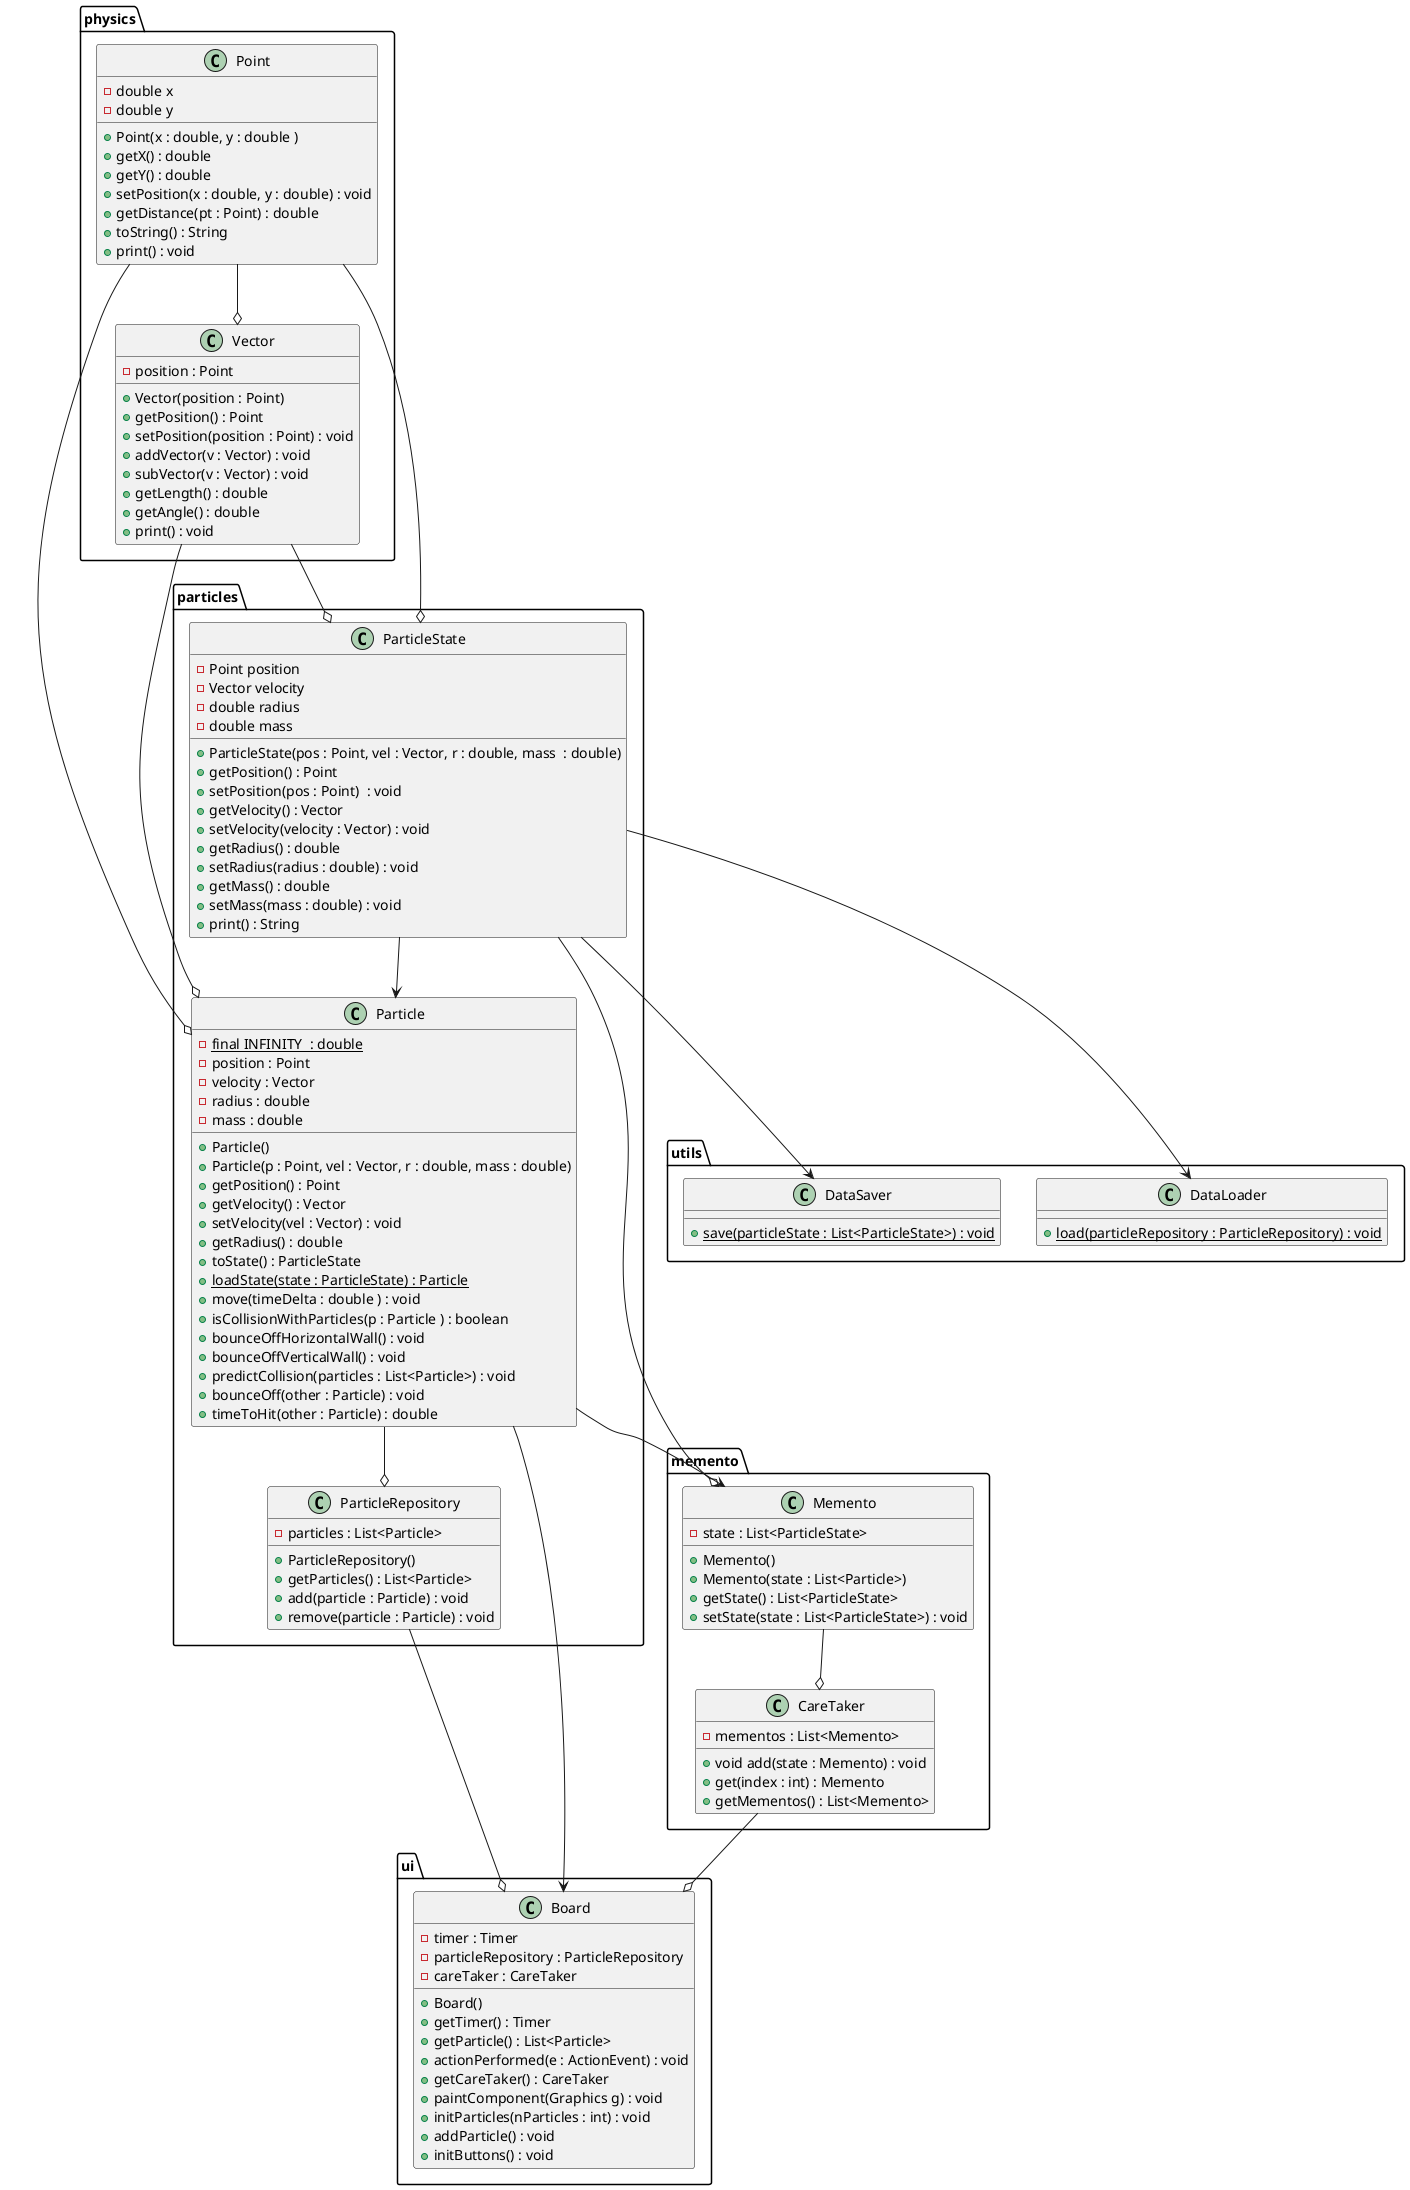 @startuml
package "memento"{
class CareTaker {
    - mementos : List<Memento>

    + void add(state : Memento) : void
    + get(index : int) : Memento
    + getMementos() : List<Memento>
    }

class Memento {
    - state : List<ParticleState>

    + Memento()
    + Memento(state : List<Particle>)
    + getState() : List<ParticleState>
    + setState(state : List<ParticleState>) : void
    }

}

package "particles"{
class Particle {
    - {static} final INFINITY  : double
    - position : Point
    - velocity : Vector
    - radius : double
    - mass : double

    + Particle()
    + Particle(p : Point, vel : Vector, r : double, mass : double)
    + getPosition() : Point
    + getVelocity() : Vector
    + setVelocity(vel : Vector) : void
    + getRadius() : double
    + toState() : ParticleState
    + {static} loadState(state : ParticleState) : Particle
    + move(timeDelta : double ) : void
    + isCollisionWithParticles(p : Particle ) : boolean
    + bounceOffHorizontalWall() : void
    + bounceOffVerticalWall() : void
    + predictCollision(particles : List<Particle>) : void
    + bounceOff(other : Particle) : void
    + timeToHit(other : Particle) : double
    }

class ParticleRepository {
    - particles : List<Particle>
    + ParticleRepository()
    + getParticles() : List<Particle>
    + add(particle : Particle) : void
    + remove(particle : Particle) : void
    }
class ParticleState {
        - Point position
        - Vector velocity
        - double radius
        - double mass
        + ParticleState(pos : Point, vel : Vector, r : double, mass  : double)
        + getPosition() : Point
        + setPosition(pos : Point)  : void
        + getVelocity() : Vector
        + setVelocity(velocity : Vector) : void
        + getRadius() : double
        + setRadius(radius : double) : void
        + getMass() : double
        + setMass(mass : double) : void
        + print() : String
    }
}


package "physics" {
class Point {
    - double x
    - double y
    + Point(x : double, y : double )
    + getX() : double
    + getY() : double
    + setPosition(x : double, y : double) : void
    + getDistance(pt : Point) : double
    + toString() : String
    + print() : void
    }

class Vector {
    - position : Point
    + Vector(position : Point)
    + getPosition() : Point
    + setPosition(position : Point) : void
    + addVector(v : Vector) : void
    + subVector(v : Vector) : void
    + getLength() : double
    + getAngle() : double
    + print() : void
    }
}

package "ui" {
class Board {
    - timer : Timer
    - particleRepository : ParticleRepository
    - careTaker : CareTaker
    + Board()
    + getTimer() : Timer
    + getParticle() : List<Particle>
    + actionPerformed(e : ActionEvent) : void
    + getCareTaker() : CareTaker
    + paintComponent(Graphics g) : void
    + initParticles(nParticles : int) : void
    + addParticle() : void
    + initButtons() : void

    }
}

package "utils" {
class DataLoader {
  + {static} load(particleRepository : ParticleRepository) : void
  }

class DataSaver {
+ {static} save(particleState : List<ParticleState>) : void
}
}

Particle --o ParticleRepository
ParticleRepository --o Board
CareTaker --o Board
Particle --> Board
Point --o Particle
Vector --o Particle
Point --o ParticleState
Vector --o ParticleState
Memento --o CareTaker
ParticleState --o Memento
Particle --> Memento
ParticleState --> DataLoader
ParticleState --> DataSaver
Point --o Vector
ParticleState --> Particle

@enduml